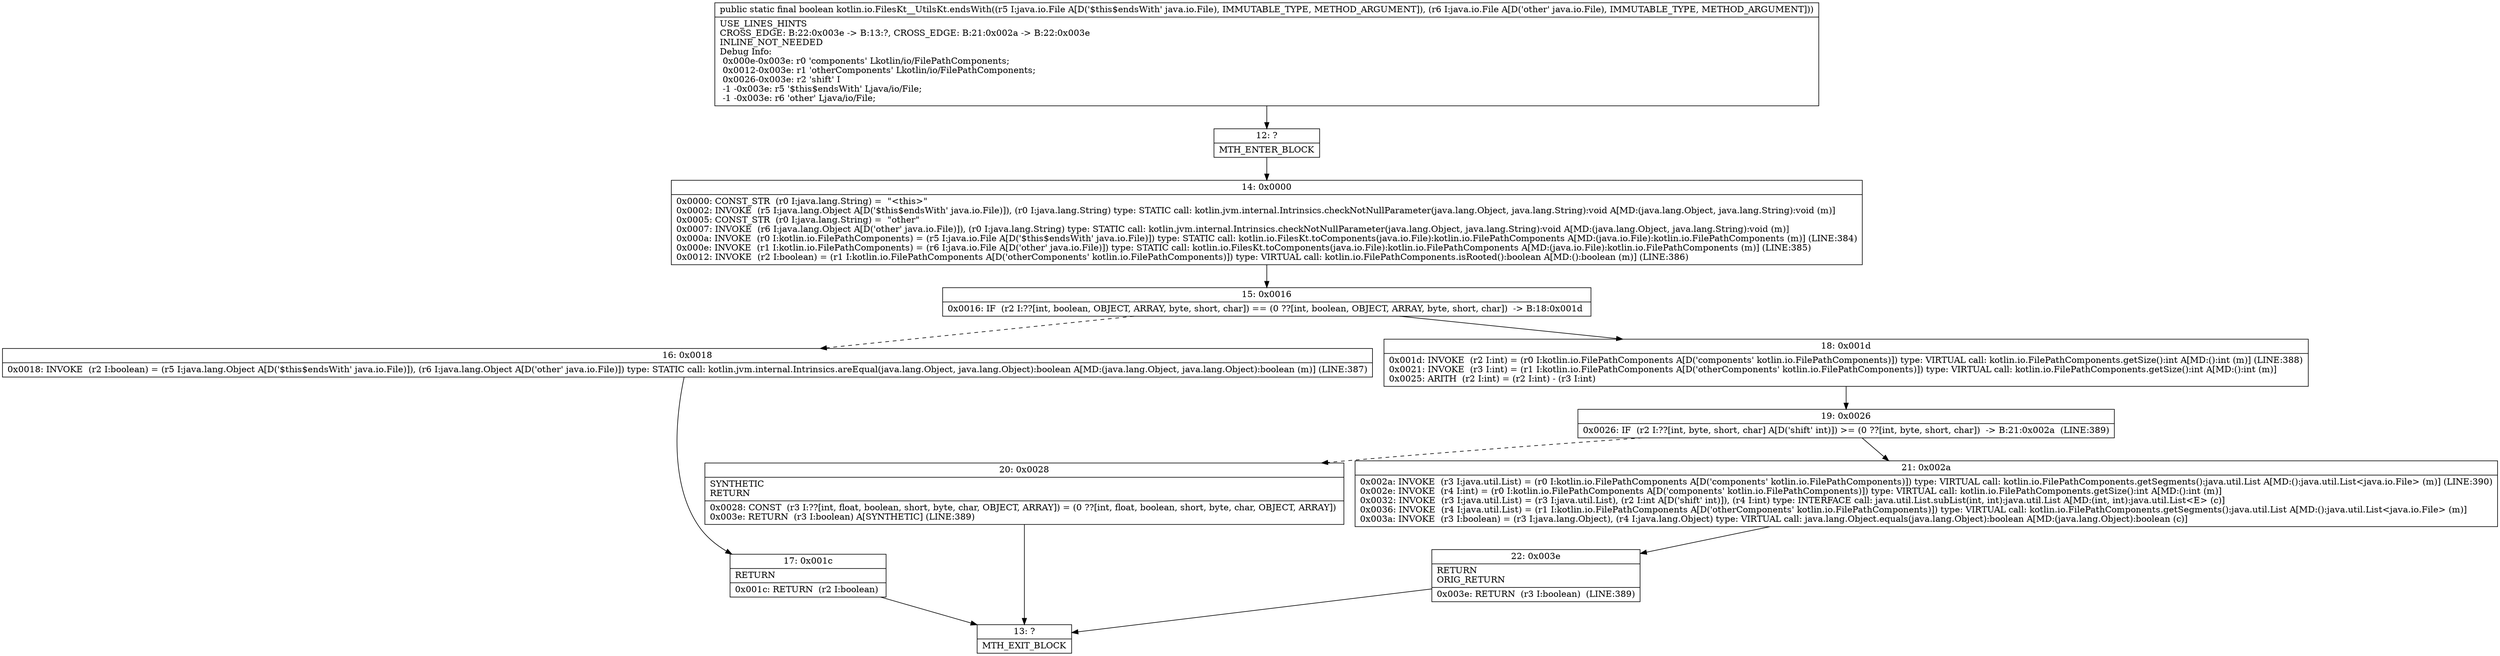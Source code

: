 digraph "CFG forkotlin.io.FilesKt__UtilsKt.endsWith(Ljava\/io\/File;Ljava\/io\/File;)Z" {
Node_12 [shape=record,label="{12\:\ ?|MTH_ENTER_BLOCK\l}"];
Node_14 [shape=record,label="{14\:\ 0x0000|0x0000: CONST_STR  (r0 I:java.lang.String) =  \"\<this\>\" \l0x0002: INVOKE  (r5 I:java.lang.Object A[D('$this$endsWith' java.io.File)]), (r0 I:java.lang.String) type: STATIC call: kotlin.jvm.internal.Intrinsics.checkNotNullParameter(java.lang.Object, java.lang.String):void A[MD:(java.lang.Object, java.lang.String):void (m)]\l0x0005: CONST_STR  (r0 I:java.lang.String) =  \"other\" \l0x0007: INVOKE  (r6 I:java.lang.Object A[D('other' java.io.File)]), (r0 I:java.lang.String) type: STATIC call: kotlin.jvm.internal.Intrinsics.checkNotNullParameter(java.lang.Object, java.lang.String):void A[MD:(java.lang.Object, java.lang.String):void (m)]\l0x000a: INVOKE  (r0 I:kotlin.io.FilePathComponents) = (r5 I:java.io.File A[D('$this$endsWith' java.io.File)]) type: STATIC call: kotlin.io.FilesKt.toComponents(java.io.File):kotlin.io.FilePathComponents A[MD:(java.io.File):kotlin.io.FilePathComponents (m)] (LINE:384)\l0x000e: INVOKE  (r1 I:kotlin.io.FilePathComponents) = (r6 I:java.io.File A[D('other' java.io.File)]) type: STATIC call: kotlin.io.FilesKt.toComponents(java.io.File):kotlin.io.FilePathComponents A[MD:(java.io.File):kotlin.io.FilePathComponents (m)] (LINE:385)\l0x0012: INVOKE  (r2 I:boolean) = (r1 I:kotlin.io.FilePathComponents A[D('otherComponents' kotlin.io.FilePathComponents)]) type: VIRTUAL call: kotlin.io.FilePathComponents.isRooted():boolean A[MD:():boolean (m)] (LINE:386)\l}"];
Node_15 [shape=record,label="{15\:\ 0x0016|0x0016: IF  (r2 I:??[int, boolean, OBJECT, ARRAY, byte, short, char]) == (0 ??[int, boolean, OBJECT, ARRAY, byte, short, char])  \-\> B:18:0x001d \l}"];
Node_16 [shape=record,label="{16\:\ 0x0018|0x0018: INVOKE  (r2 I:boolean) = (r5 I:java.lang.Object A[D('$this$endsWith' java.io.File)]), (r6 I:java.lang.Object A[D('other' java.io.File)]) type: STATIC call: kotlin.jvm.internal.Intrinsics.areEqual(java.lang.Object, java.lang.Object):boolean A[MD:(java.lang.Object, java.lang.Object):boolean (m)] (LINE:387)\l}"];
Node_17 [shape=record,label="{17\:\ 0x001c|RETURN\l|0x001c: RETURN  (r2 I:boolean) \l}"];
Node_13 [shape=record,label="{13\:\ ?|MTH_EXIT_BLOCK\l}"];
Node_18 [shape=record,label="{18\:\ 0x001d|0x001d: INVOKE  (r2 I:int) = (r0 I:kotlin.io.FilePathComponents A[D('components' kotlin.io.FilePathComponents)]) type: VIRTUAL call: kotlin.io.FilePathComponents.getSize():int A[MD:():int (m)] (LINE:388)\l0x0021: INVOKE  (r3 I:int) = (r1 I:kotlin.io.FilePathComponents A[D('otherComponents' kotlin.io.FilePathComponents)]) type: VIRTUAL call: kotlin.io.FilePathComponents.getSize():int A[MD:():int (m)]\l0x0025: ARITH  (r2 I:int) = (r2 I:int) \- (r3 I:int) \l}"];
Node_19 [shape=record,label="{19\:\ 0x0026|0x0026: IF  (r2 I:??[int, byte, short, char] A[D('shift' int)]) \>= (0 ??[int, byte, short, char])  \-\> B:21:0x002a  (LINE:389)\l}"];
Node_20 [shape=record,label="{20\:\ 0x0028|SYNTHETIC\lRETURN\l|0x0028: CONST  (r3 I:??[int, float, boolean, short, byte, char, OBJECT, ARRAY]) = (0 ??[int, float, boolean, short, byte, char, OBJECT, ARRAY]) \l0x003e: RETURN  (r3 I:boolean) A[SYNTHETIC] (LINE:389)\l}"];
Node_21 [shape=record,label="{21\:\ 0x002a|0x002a: INVOKE  (r3 I:java.util.List) = (r0 I:kotlin.io.FilePathComponents A[D('components' kotlin.io.FilePathComponents)]) type: VIRTUAL call: kotlin.io.FilePathComponents.getSegments():java.util.List A[MD:():java.util.List\<java.io.File\> (m)] (LINE:390)\l0x002e: INVOKE  (r4 I:int) = (r0 I:kotlin.io.FilePathComponents A[D('components' kotlin.io.FilePathComponents)]) type: VIRTUAL call: kotlin.io.FilePathComponents.getSize():int A[MD:():int (m)]\l0x0032: INVOKE  (r3 I:java.util.List) = (r3 I:java.util.List), (r2 I:int A[D('shift' int)]), (r4 I:int) type: INTERFACE call: java.util.List.subList(int, int):java.util.List A[MD:(int, int):java.util.List\<E\> (c)]\l0x0036: INVOKE  (r4 I:java.util.List) = (r1 I:kotlin.io.FilePathComponents A[D('otherComponents' kotlin.io.FilePathComponents)]) type: VIRTUAL call: kotlin.io.FilePathComponents.getSegments():java.util.List A[MD:():java.util.List\<java.io.File\> (m)]\l0x003a: INVOKE  (r3 I:boolean) = (r3 I:java.lang.Object), (r4 I:java.lang.Object) type: VIRTUAL call: java.lang.Object.equals(java.lang.Object):boolean A[MD:(java.lang.Object):boolean (c)]\l}"];
Node_22 [shape=record,label="{22\:\ 0x003e|RETURN\lORIG_RETURN\l|0x003e: RETURN  (r3 I:boolean)  (LINE:389)\l}"];
MethodNode[shape=record,label="{public static final boolean kotlin.io.FilesKt__UtilsKt.endsWith((r5 I:java.io.File A[D('$this$endsWith' java.io.File), IMMUTABLE_TYPE, METHOD_ARGUMENT]), (r6 I:java.io.File A[D('other' java.io.File), IMMUTABLE_TYPE, METHOD_ARGUMENT]))  | USE_LINES_HINTS\lCROSS_EDGE: B:22:0x003e \-\> B:13:?, CROSS_EDGE: B:21:0x002a \-\> B:22:0x003e\lINLINE_NOT_NEEDED\lDebug Info:\l  0x000e\-0x003e: r0 'components' Lkotlin\/io\/FilePathComponents;\l  0x0012\-0x003e: r1 'otherComponents' Lkotlin\/io\/FilePathComponents;\l  0x0026\-0x003e: r2 'shift' I\l  \-1 \-0x003e: r5 '$this$endsWith' Ljava\/io\/File;\l  \-1 \-0x003e: r6 'other' Ljava\/io\/File;\l}"];
MethodNode -> Node_12;Node_12 -> Node_14;
Node_14 -> Node_15;
Node_15 -> Node_16[style=dashed];
Node_15 -> Node_18;
Node_16 -> Node_17;
Node_17 -> Node_13;
Node_18 -> Node_19;
Node_19 -> Node_20[style=dashed];
Node_19 -> Node_21;
Node_20 -> Node_13;
Node_21 -> Node_22;
Node_22 -> Node_13;
}

